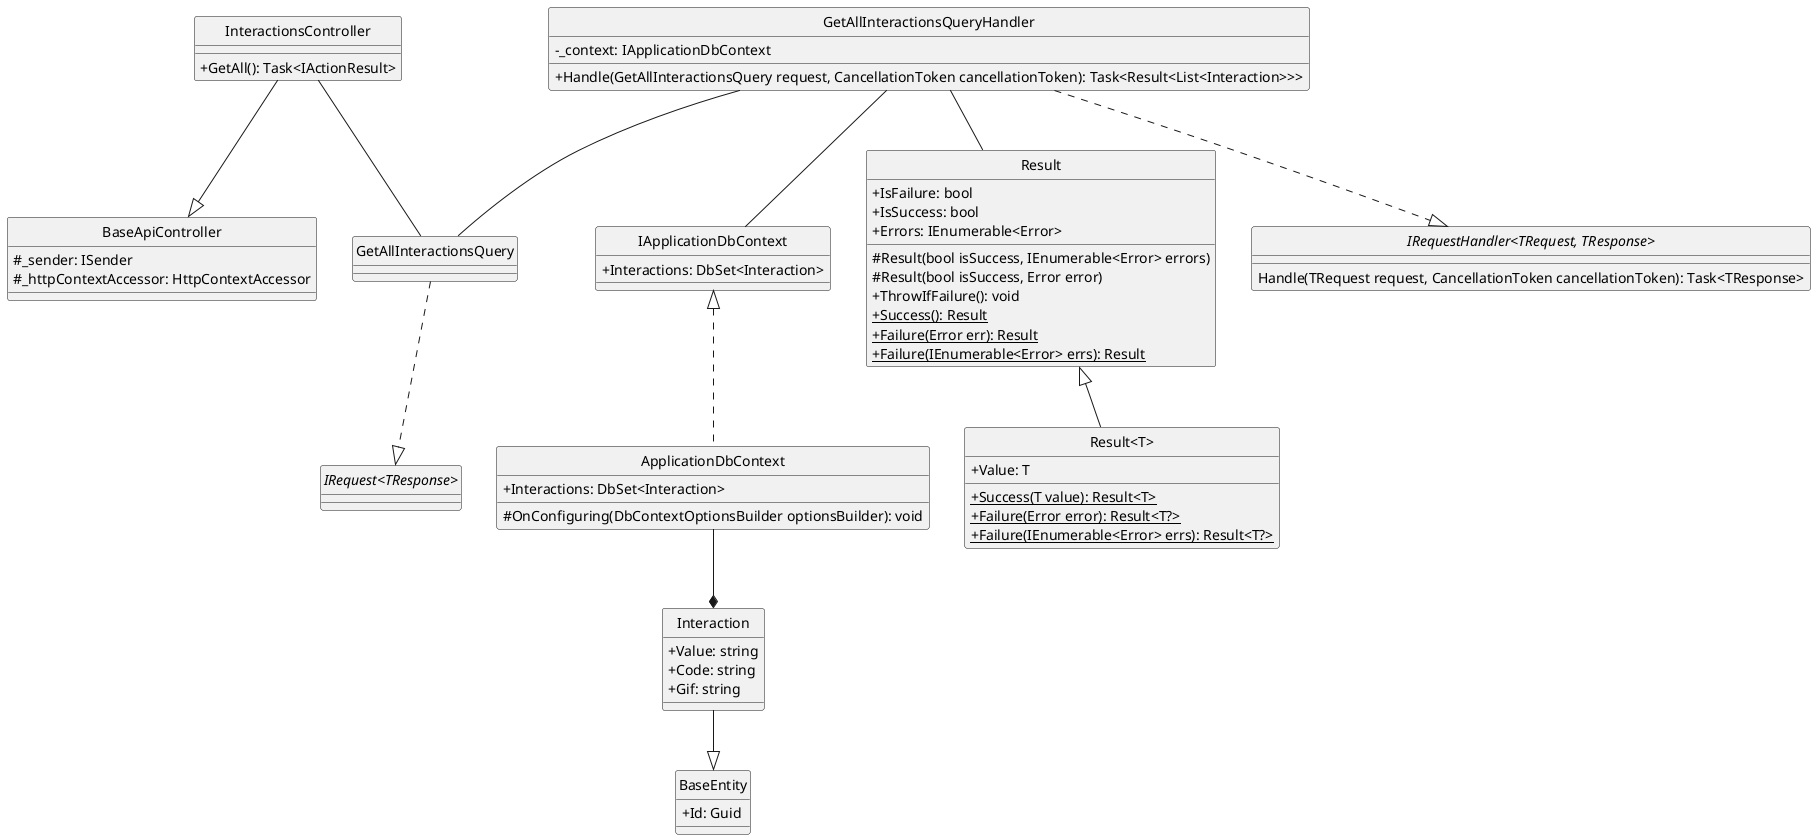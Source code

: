 @startuml GetAllInteractions
hide circle
skinparam classAttributeIconSize 0

class BaseApiController {
    #_sender: ISender
    #_httpContextAccessor: HttpContextAccessor
}

class InteractionsController {
    +GetAll(): Task<IActionResult>
}

class GetAllInteractionsQuery {
}

class GetAllInteractionsQueryHandler {
    -_context: IApplicationDbContext
    +Handle(GetAllInteractionsQuery request, CancellationToken cancellationToken): Task<Result<List<Interaction>>>
}

class IApplicationDbContext {
    +Interactions: DbSet<Interaction>
}

class ApplicationDbContext {
    +Interactions: DbSet<Interaction>
    #OnConfiguring(DbContextOptionsBuilder optionsBuilder): void
}

class Result {
    +IsFailure: bool
    +IsSuccess: bool
    +Errors: IEnumerable<Error>
    #Result(bool isSuccess, IEnumerable<Error> errors)
    #Result(bool isSuccess, Error error)
    +ThrowIfFailure(): void
    +{static} Success(): Result 
    +{static} Failure(Error err): Result 
    +{static} Failure(IEnumerable<Error> errs): Result 
}

class "Result<T>" {
    +Value: T
    +{static} Success(T value): Result<T>
    +{static} Failure(Error error): Result<T?>
    +{static} Failure(IEnumerable<Error> errs): Result<T?>
}

class BaseEntity {
    +Id: Guid
}

class Interaction {
    +Value: string
    +Code: string
    +Gif: string
}

interface "IRequest<TResponse>"
interface "IRequestHandler<TRequest, TResponse>"{
    Handle(TRequest request, CancellationToken cancellationToken): Task<TResponse>
}

'==== Delete Interaction ====
'API Layer
InteractionsController --|> BaseApiController
InteractionsController -- GetAllInteractionsQuery
'Application Layer
GetAllInteractionsQuery ..|> "IRequest<TResponse>"
GetAllInteractionsQueryHandler ..|> "IRequestHandler<TRequest, TResponse>"
GetAllInteractionsQueryHandler -- GetAllInteractionsQuery
GetAllInteractionsQueryHandler -- Result
GetAllInteractionsQueryHandler -- IApplicationDbContext
'Domain Layer
Result <|-- "Result<T>"
Interaction --|> BaseEntity
'Infrastructure Layer
IApplicationDbContext <|.. ApplicationDbContext
ApplicationDbContext --* Interaction
@enduml